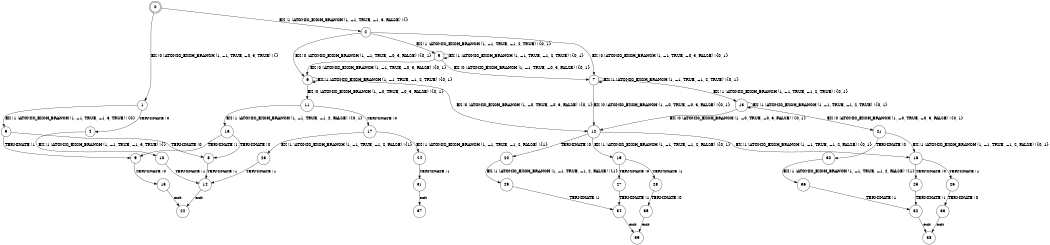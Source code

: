 digraph BCG {
size = "7, 10.5";
center = TRUE;
node [shape = circle];
0 [peripheries = 2];
0 -> 1 [label = "EX !0 !ATOMIC_EXCH_BRANCH (1, +1, TRUE, +0, 3, TRUE) !{}"];
0 -> 2 [label = "EX !1 !ATOMIC_EXCH_BRANCH (1, +1, TRUE, +1, 3, FALSE) !{}"];
1 -> 3 [label = "EX !1 !ATOMIC_EXCH_BRANCH (1, +1, TRUE, +1, 3, TRUE) !{0}"];
1 -> 4 [label = "TERMINATE !0"];
2 -> 5 [label = "EX !1 !ATOMIC_EXCH_BRANCH (1, +1, TRUE, +1, 2, TRUE) !{0, 1}"];
2 -> 6 [label = "EX !0 !ATOMIC_EXCH_BRANCH (1, +1, TRUE, +0, 3, FALSE) !{0, 1}"];
2 -> 7 [label = "EX !0 !ATOMIC_EXCH_BRANCH (1, +1, TRUE, +0, 3, FALSE) !{0, 1}"];
3 -> 8 [label = "TERMINATE !0"];
3 -> 9 [label = "TERMINATE !1"];
4 -> 10 [label = "EX !1 !ATOMIC_EXCH_BRANCH (1, +1, TRUE, +1, 3, TRUE) !{}"];
5 -> 5 [label = "EX !1 !ATOMIC_EXCH_BRANCH (1, +1, TRUE, +1, 2, TRUE) !{0, 1}"];
5 -> 6 [label = "EX !0 !ATOMIC_EXCH_BRANCH (1, +1, TRUE, +0, 3, FALSE) !{0, 1}"];
5 -> 7 [label = "EX !0 !ATOMIC_EXCH_BRANCH (1, +1, TRUE, +0, 3, FALSE) !{0, 1}"];
6 -> 11 [label = "EX !0 !ATOMIC_EXCH_BRANCH (1, +0, TRUE, +0, 3, FALSE) !{0, 1}"];
6 -> 6 [label = "EX !1 !ATOMIC_EXCH_BRANCH (1, +1, TRUE, +1, 2, TRUE) !{0, 1}"];
6 -> 12 [label = "EX !0 !ATOMIC_EXCH_BRANCH (1, +0, TRUE, +0, 3, FALSE) !{0, 1}"];
7 -> 13 [label = "EX !1 !ATOMIC_EXCH_BRANCH (1, +1, TRUE, +1, 2, TRUE) !{0, 1}"];
7 -> 12 [label = "EX !0 !ATOMIC_EXCH_BRANCH (1, +0, TRUE, +0, 3, FALSE) !{0, 1}"];
7 -> 7 [label = "EX !1 !ATOMIC_EXCH_BRANCH (1, +1, TRUE, +1, 2, TRUE) !{0, 1}"];
8 -> 14 [label = "TERMINATE !1"];
9 -> 15 [label = "TERMINATE !0"];
10 -> 14 [label = "TERMINATE !1"];
11 -> 16 [label = "EX !1 !ATOMIC_EXCH_BRANCH (1, +1, TRUE, +1, 2, FALSE) !{0, 1}"];
11 -> 17 [label = "TERMINATE !0"];
12 -> 18 [label = "EX !1 !ATOMIC_EXCH_BRANCH (1, +1, TRUE, +1, 2, FALSE) !{0, 1}"];
12 -> 19 [label = "EX !1 !ATOMIC_EXCH_BRANCH (1, +1, TRUE, +1, 2, FALSE) !{0, 1}"];
12 -> 20 [label = "TERMINATE !0"];
13 -> 21 [label = "EX !0 !ATOMIC_EXCH_BRANCH (1, +0, TRUE, +0, 3, FALSE) !{0, 1}"];
13 -> 13 [label = "EX !1 !ATOMIC_EXCH_BRANCH (1, +1, TRUE, +1, 2, TRUE) !{0, 1}"];
13 -> 12 [label = "EX !0 !ATOMIC_EXCH_BRANCH (1, +0, TRUE, +0, 3, FALSE) !{0, 1}"];
14 -> 22 [label = "exit"];
15 -> 22 [label = "exit"];
16 -> 8 [label = "TERMINATE !0"];
16 -> 9 [label = "TERMINATE !1"];
17 -> 23 [label = "EX !1 !ATOMIC_EXCH_BRANCH (1, +1, TRUE, +1, 2, FALSE) !{1}"];
17 -> 24 [label = "EX !1 !ATOMIC_EXCH_BRANCH (1, +1, TRUE, +1, 2, FALSE) !{1}"];
18 -> 25 [label = "TERMINATE !0"];
18 -> 26 [label = "TERMINATE !1"];
19 -> 27 [label = "TERMINATE !0"];
19 -> 28 [label = "TERMINATE !1"];
20 -> 29 [label = "EX !1 !ATOMIC_EXCH_BRANCH (1, +1, TRUE, +1, 2, FALSE) !{1}"];
21 -> 18 [label = "EX !1 !ATOMIC_EXCH_BRANCH (1, +1, TRUE, +1, 2, FALSE) !{0, 1}"];
21 -> 30 [label = "TERMINATE !0"];
23 -> 14 [label = "TERMINATE !1"];
24 -> 31 [label = "TERMINATE !1"];
25 -> 32 [label = "TERMINATE !1"];
26 -> 33 [label = "TERMINATE !0"];
27 -> 34 [label = "TERMINATE !1"];
28 -> 35 [label = "TERMINATE !0"];
29 -> 34 [label = "TERMINATE !1"];
30 -> 36 [label = "EX !1 !ATOMIC_EXCH_BRANCH (1, +1, TRUE, +1, 2, FALSE) !{1}"];
31 -> 37 [label = "exit"];
32 -> 38 [label = "exit"];
33 -> 38 [label = "exit"];
34 -> 39 [label = "exit"];
35 -> 39 [label = "exit"];
36 -> 32 [label = "TERMINATE !1"];
}

